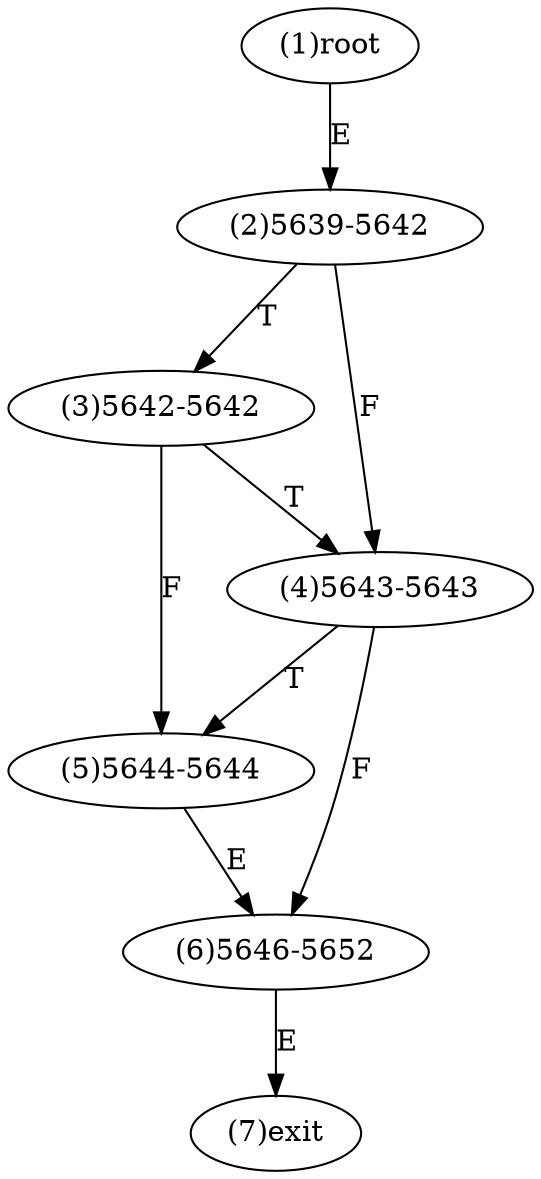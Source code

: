 digraph "" { 
1[ label="(1)root"];
2[ label="(2)5639-5642"];
3[ label="(3)5642-5642"];
4[ label="(4)5643-5643"];
5[ label="(5)5644-5644"];
6[ label="(6)5646-5652"];
7[ label="(7)exit"];
1->2[ label="E"];
2->4[ label="F"];
2->3[ label="T"];
3->5[ label="F"];
3->4[ label="T"];
4->6[ label="F"];
4->5[ label="T"];
5->6[ label="E"];
6->7[ label="E"];
}